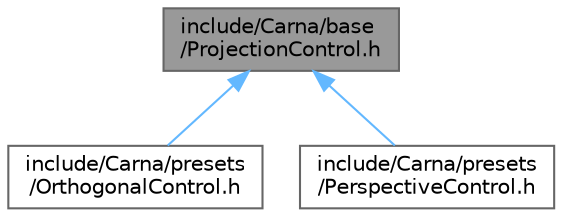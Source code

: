 digraph "include/Carna/base/ProjectionControl.h"
{
 // LATEX_PDF_SIZE
  bgcolor="transparent";
  edge [fontname=Helvetica,fontsize=10,labelfontname=Helvetica,labelfontsize=10];
  node [fontname=Helvetica,fontsize=10,shape=box,height=0.2,width=0.4];
  Node1 [id="Node000001",label="include/Carna/base\l/ProjectionControl.h",height=0.2,width=0.4,color="gray40", fillcolor="grey60", style="filled", fontcolor="black",tooltip="Defines Carna::base::ProjectionControl."];
  Node1 -> Node2 [id="edge1_Node000001_Node000002",dir="back",color="steelblue1",style="solid",tooltip=" "];
  Node2 [id="Node000002",label="include/Carna/presets\l/OrthogonalControl.h",height=0.2,width=0.4,color="grey40", fillcolor="white", style="filled",URL="$OrthogonalControl_8h.html",tooltip="Defines Carna::presets::OrthogonalControl."];
  Node1 -> Node3 [id="edge2_Node000001_Node000003",dir="back",color="steelblue1",style="solid",tooltip=" "];
  Node3 [id="Node000003",label="include/Carna/presets\l/PerspectiveControl.h",height=0.2,width=0.4,color="grey40", fillcolor="white", style="filled",URL="$PerspectiveControl_8h.html",tooltip="Defines Carna::presets::PerspectiveControl."];
}
